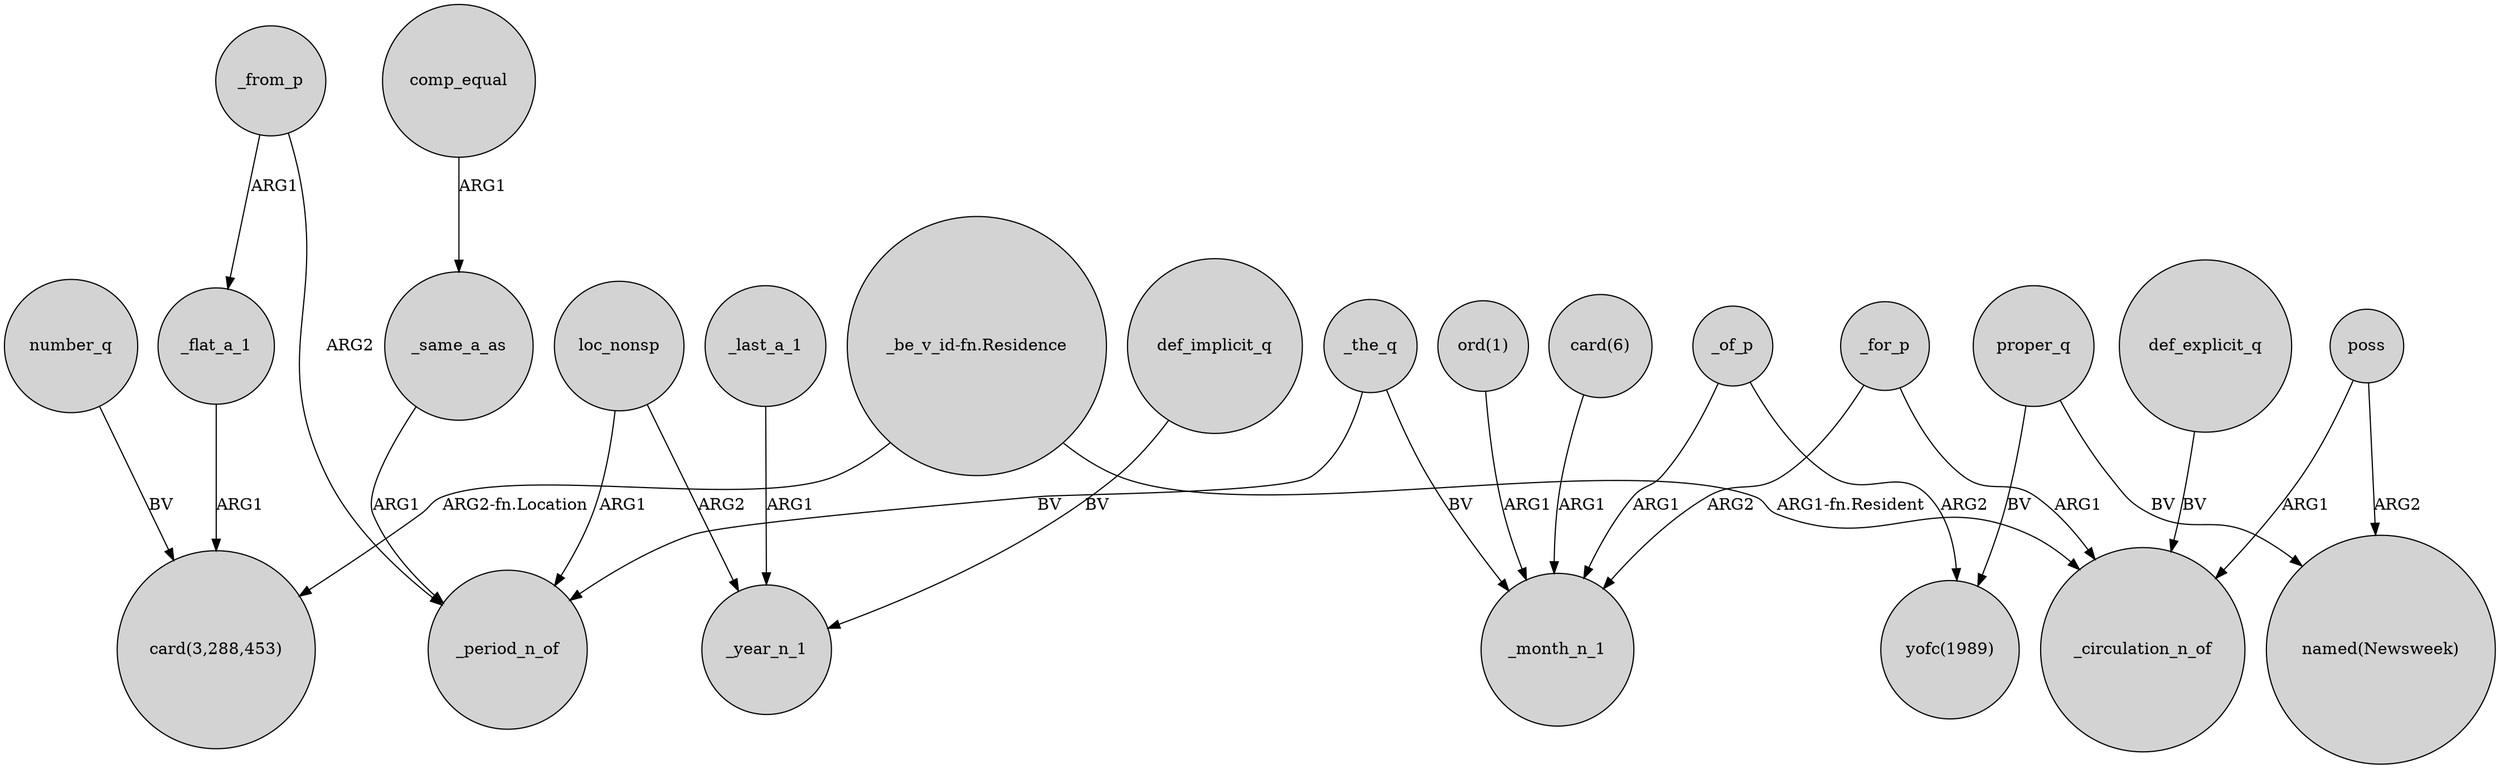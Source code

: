 digraph {
	node [shape=circle style=filled]
	number_q -> "card(3,288,453)" [label=BV]
	_from_p -> _flat_a_1 [label=ARG1]
	loc_nonsp -> _period_n_of [label=ARG1]
	def_explicit_q -> _circulation_n_of [label=BV]
	"_be_v_id-fn.Residence" -> _circulation_n_of [label="ARG1-fn.Resident"]
	_from_p -> _period_n_of [label=ARG2]
	comp_equal -> _same_a_as [label=ARG1]
	_of_p -> _month_n_1 [label=ARG1]
	_same_a_as -> _period_n_of [label=ARG1]
	_last_a_1 -> _year_n_1 [label=ARG1]
	_the_q -> _period_n_of [label=BV]
	"ord(1)" -> _month_n_1 [label=ARG1]
	proper_q -> "named(Newsweek)" [label=BV]
	proper_q -> "yofc(1989)" [label=BV]
	poss -> _circulation_n_of [label=ARG1]
	"_be_v_id-fn.Residence" -> "card(3,288,453)" [label="ARG2-fn.Location"]
	_flat_a_1 -> "card(3,288,453)" [label=ARG1]
	def_implicit_q -> _year_n_1 [label=BV]
	_for_p -> _circulation_n_of [label=ARG1]
	poss -> "named(Newsweek)" [label=ARG2]
	_of_p -> "yofc(1989)" [label=ARG2]
	_the_q -> _month_n_1 [label=BV]
	loc_nonsp -> _year_n_1 [label=ARG2]
	_for_p -> _month_n_1 [label=ARG2]
	"card(6)" -> _month_n_1 [label=ARG1]
}
